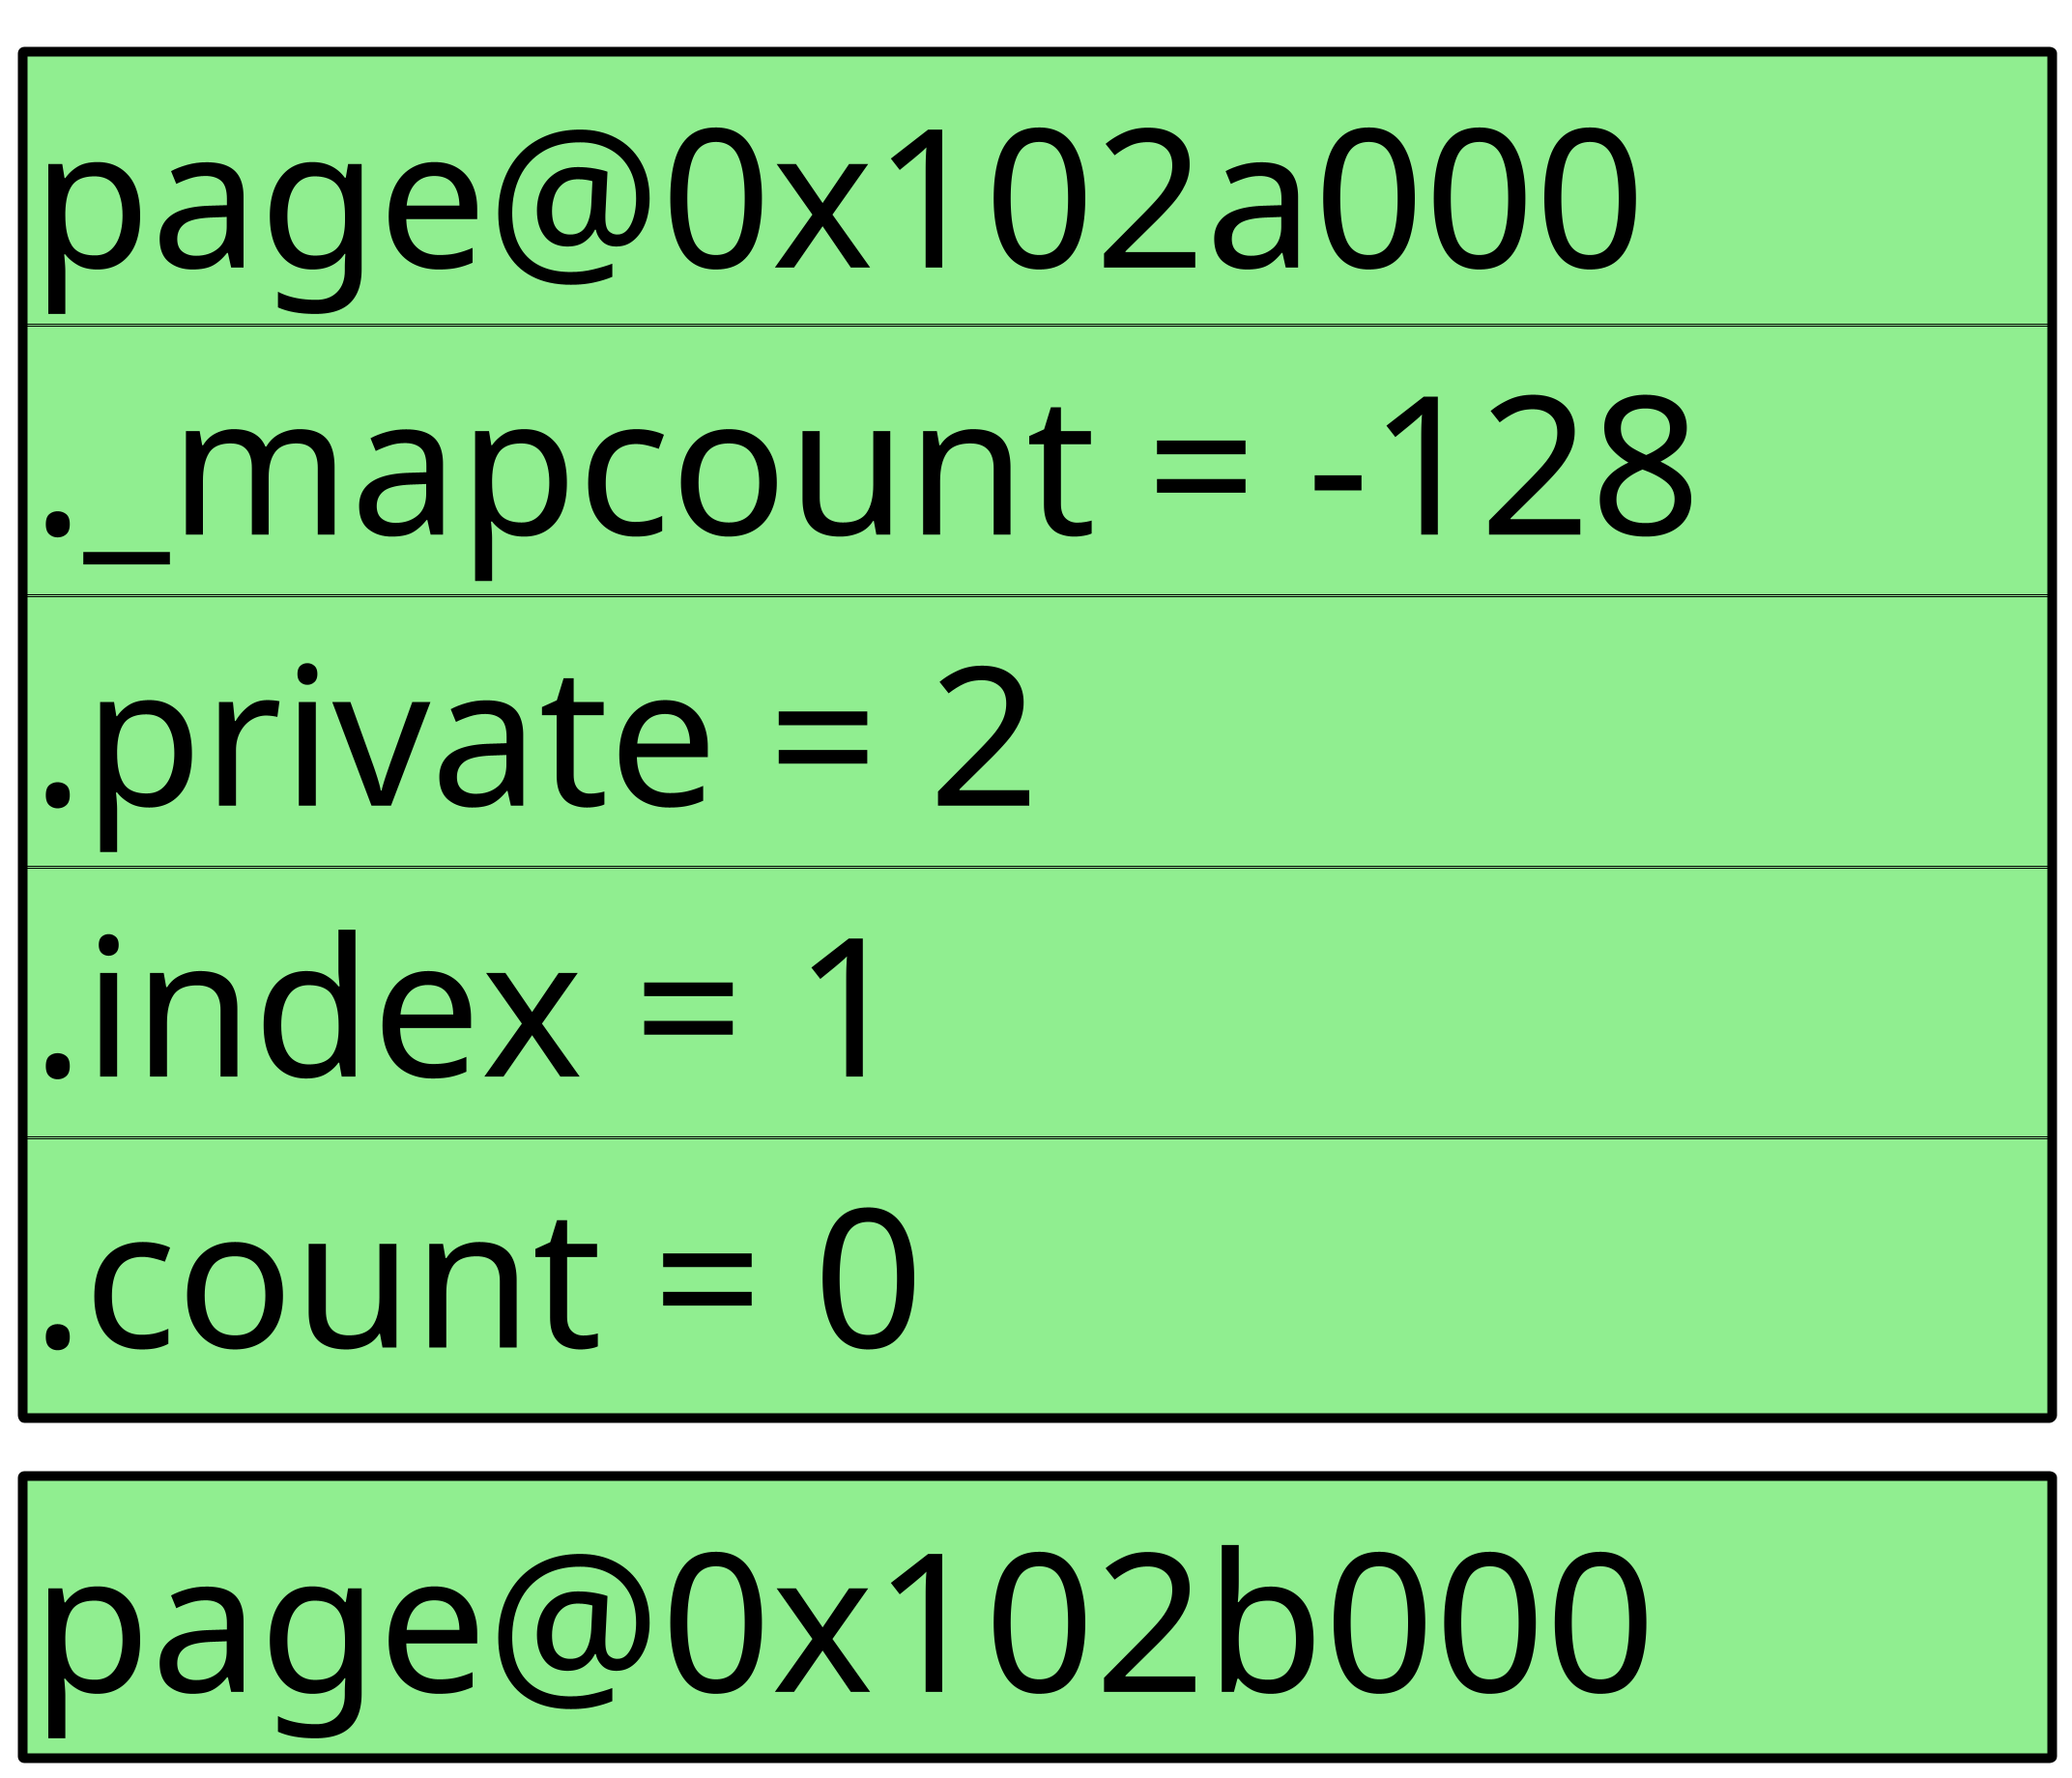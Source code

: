 @startuml
skinparam ComponentStyle rectangle
skinparam Component {
    FontSize 200
    BackgroundColor LightGreen
    BorderThickness 10
    BorderColor black
}

skinparam Rectangle {
    BackgroundColor transparent
    BorderColor transparent
}

rectangle {
    component p1 [
    page@0x102a000\t
    ====
    ._mapcount = -128
    ====
    .private = 2
    ====
    .index = 1
    ====
    .count = 0
    ]

    component p2 [
    page@0x102b000\t
    ]

    p1-down[hidden]-p2
}

@enduml
